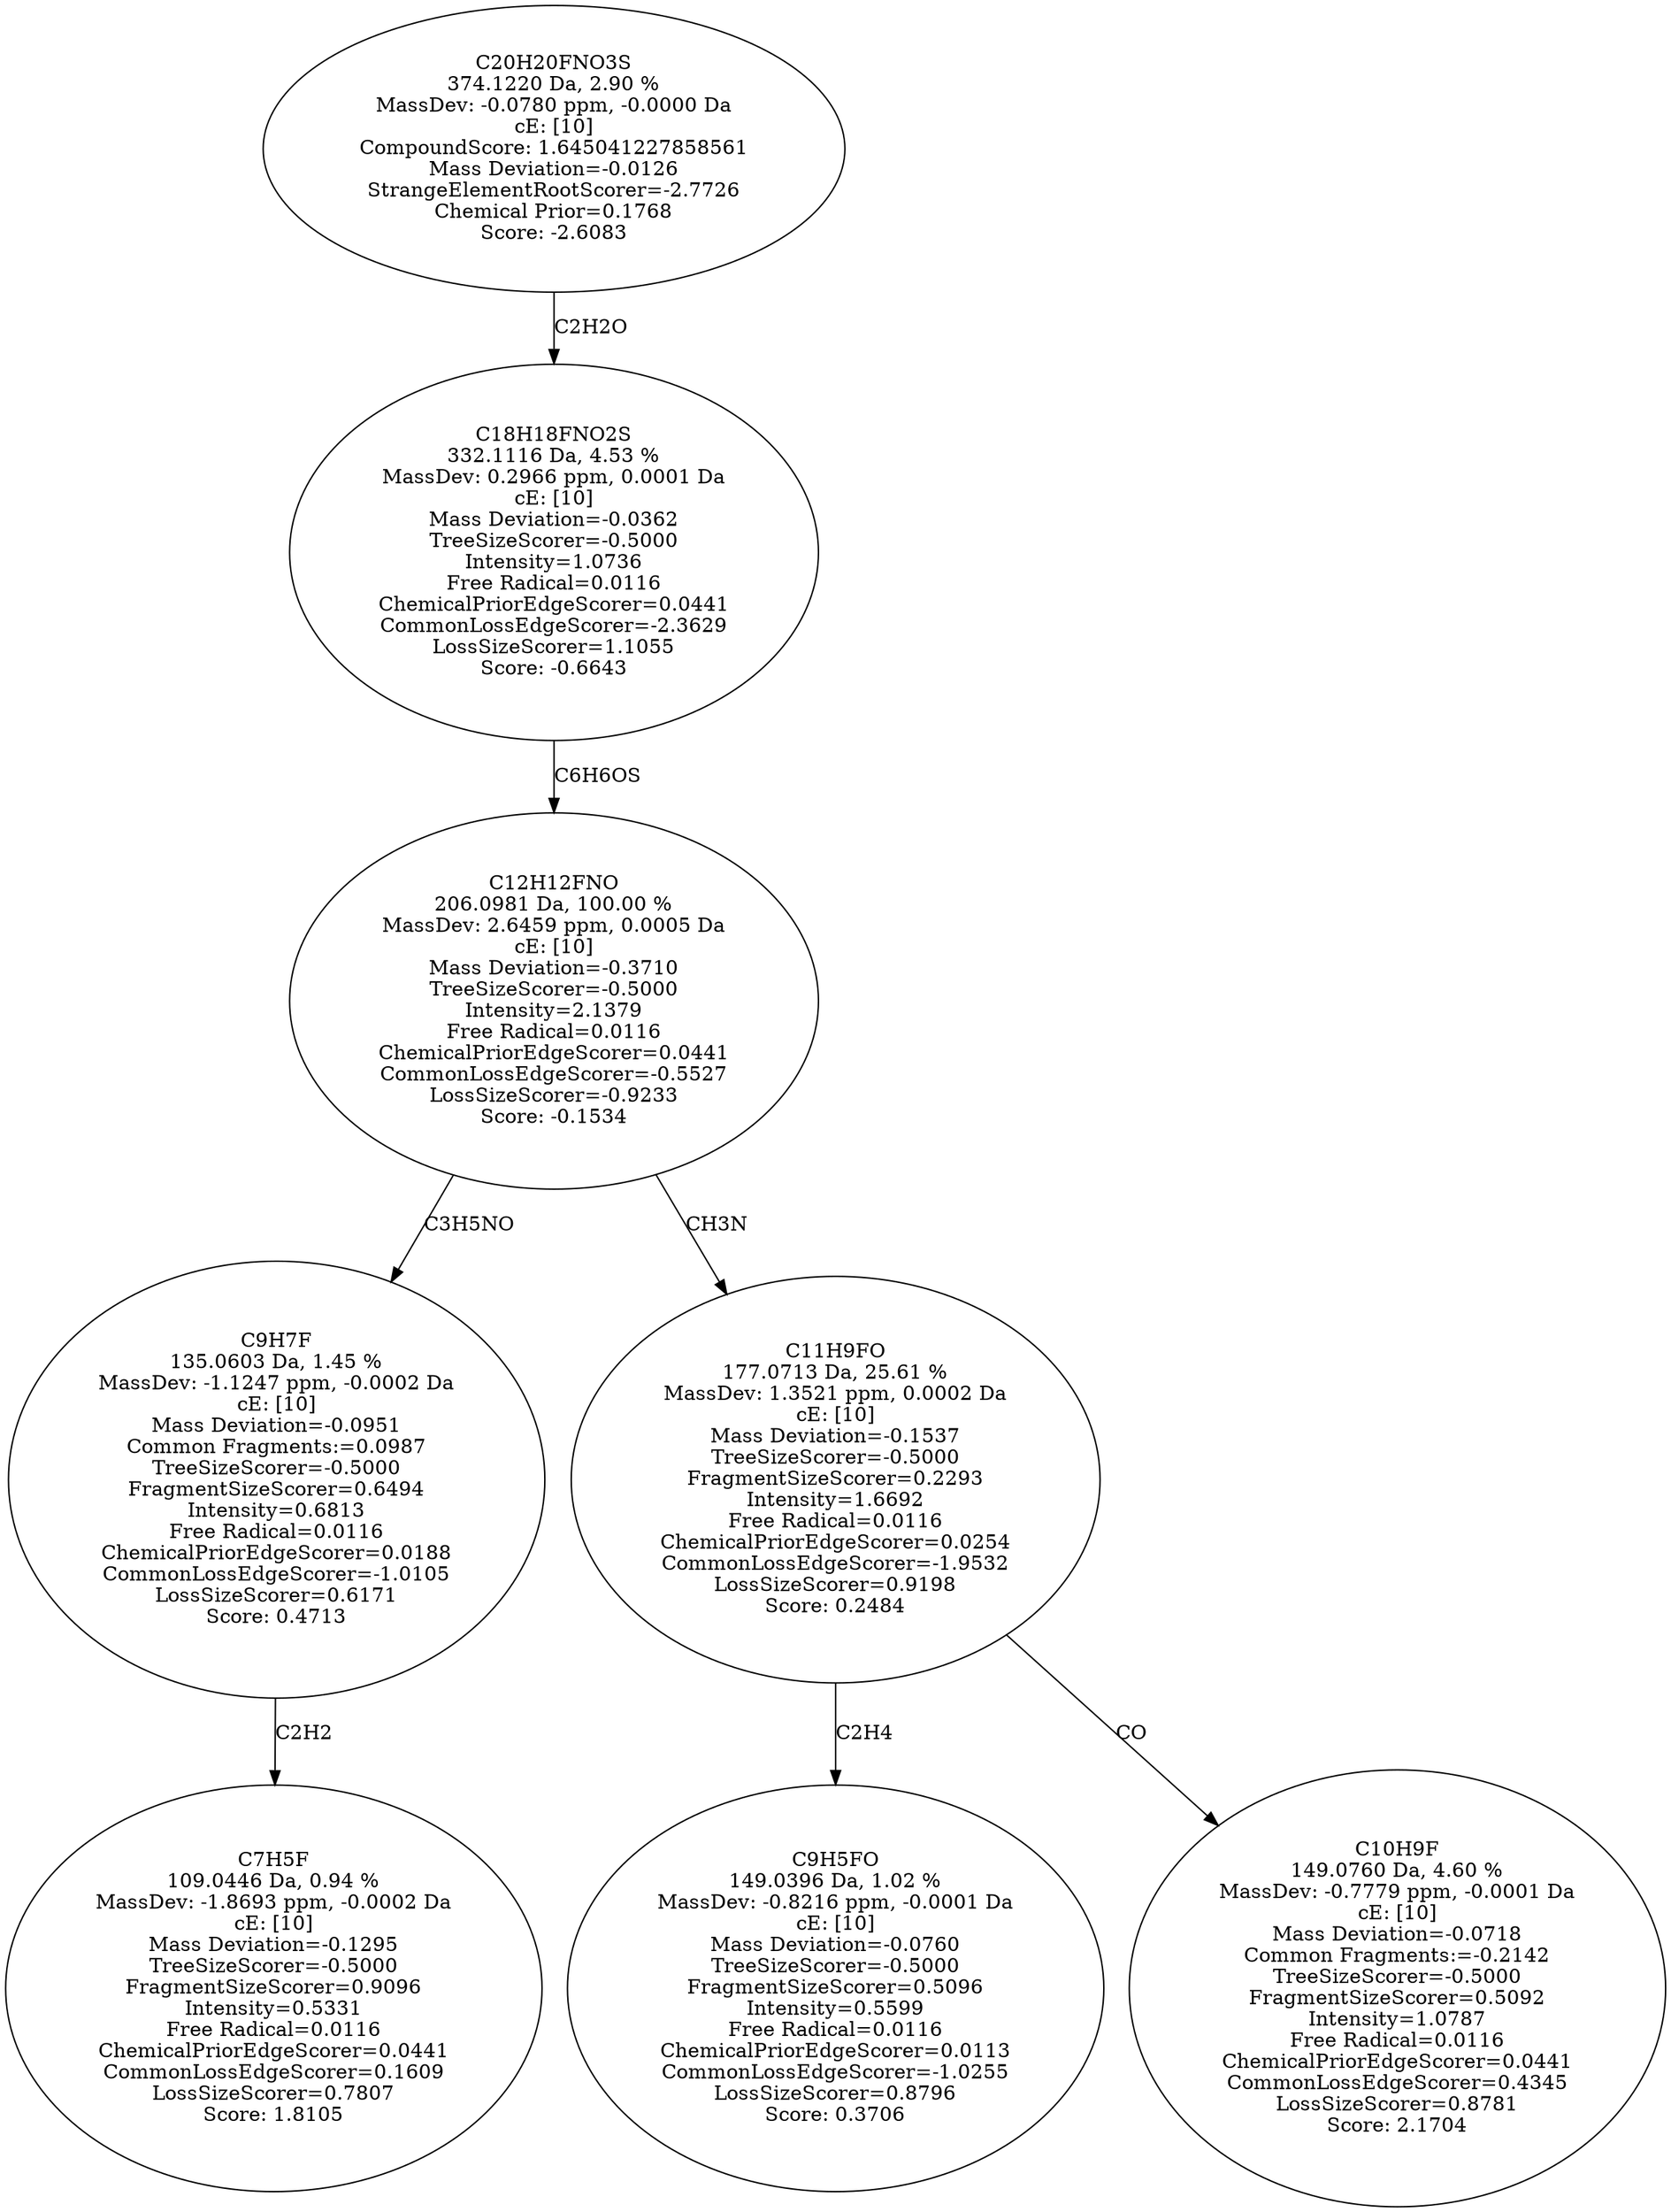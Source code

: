 strict digraph {
v1 [label="C7H5F\n109.0446 Da, 0.94 %\nMassDev: -1.8693 ppm, -0.0002 Da\ncE: [10]\nMass Deviation=-0.1295\nTreeSizeScorer=-0.5000\nFragmentSizeScorer=0.9096\nIntensity=0.5331\nFree Radical=0.0116\nChemicalPriorEdgeScorer=0.0441\nCommonLossEdgeScorer=0.1609\nLossSizeScorer=0.7807\nScore: 1.8105"];
v2 [label="C9H7F\n135.0603 Da, 1.45 %\nMassDev: -1.1247 ppm, -0.0002 Da\ncE: [10]\nMass Deviation=-0.0951\nCommon Fragments:=0.0987\nTreeSizeScorer=-0.5000\nFragmentSizeScorer=0.6494\nIntensity=0.6813\nFree Radical=0.0116\nChemicalPriorEdgeScorer=0.0188\nCommonLossEdgeScorer=-1.0105\nLossSizeScorer=0.6171\nScore: 0.4713"];
v3 [label="C9H5FO\n149.0396 Da, 1.02 %\nMassDev: -0.8216 ppm, -0.0001 Da\ncE: [10]\nMass Deviation=-0.0760\nTreeSizeScorer=-0.5000\nFragmentSizeScorer=0.5096\nIntensity=0.5599\nFree Radical=0.0116\nChemicalPriorEdgeScorer=0.0113\nCommonLossEdgeScorer=-1.0255\nLossSizeScorer=0.8796\nScore: 0.3706"];
v4 [label="C10H9F\n149.0760 Da, 4.60 %\nMassDev: -0.7779 ppm, -0.0001 Da\ncE: [10]\nMass Deviation=-0.0718\nCommon Fragments:=-0.2142\nTreeSizeScorer=-0.5000\nFragmentSizeScorer=0.5092\nIntensity=1.0787\nFree Radical=0.0116\nChemicalPriorEdgeScorer=0.0441\nCommonLossEdgeScorer=0.4345\nLossSizeScorer=0.8781\nScore: 2.1704"];
v5 [label="C11H9FO\n177.0713 Da, 25.61 %\nMassDev: 1.3521 ppm, 0.0002 Da\ncE: [10]\nMass Deviation=-0.1537\nTreeSizeScorer=-0.5000\nFragmentSizeScorer=0.2293\nIntensity=1.6692\nFree Radical=0.0116\nChemicalPriorEdgeScorer=0.0254\nCommonLossEdgeScorer=-1.9532\nLossSizeScorer=0.9198\nScore: 0.2484"];
v6 [label="C12H12FNO\n206.0981 Da, 100.00 %\nMassDev: 2.6459 ppm, 0.0005 Da\ncE: [10]\nMass Deviation=-0.3710\nTreeSizeScorer=-0.5000\nIntensity=2.1379\nFree Radical=0.0116\nChemicalPriorEdgeScorer=0.0441\nCommonLossEdgeScorer=-0.5527\nLossSizeScorer=-0.9233\nScore: -0.1534"];
v7 [label="C18H18FNO2S\n332.1116 Da, 4.53 %\nMassDev: 0.2966 ppm, 0.0001 Da\ncE: [10]\nMass Deviation=-0.0362\nTreeSizeScorer=-0.5000\nIntensity=1.0736\nFree Radical=0.0116\nChemicalPriorEdgeScorer=0.0441\nCommonLossEdgeScorer=-2.3629\nLossSizeScorer=1.1055\nScore: -0.6643"];
v8 [label="C20H20FNO3S\n374.1220 Da, 2.90 %\nMassDev: -0.0780 ppm, -0.0000 Da\ncE: [10]\nCompoundScore: 1.645041227858561\nMass Deviation=-0.0126\nStrangeElementRootScorer=-2.7726\nChemical Prior=0.1768\nScore: -2.6083"];
v2 -> v1 [label="C2H2"];
v6 -> v2 [label="C3H5NO"];
v5 -> v3 [label="C2H4"];
v5 -> v4 [label="CO"];
v6 -> v5 [label="CH3N"];
v7 -> v6 [label="C6H6OS"];
v8 -> v7 [label="C2H2O"];
}